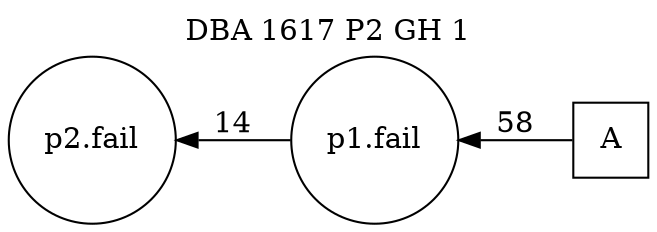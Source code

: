 digraph DBA_1617_P2_GH_1 {
labelloc="tl"
label= " DBA 1617 P2 GH 1 "
rankdir="RL";
graph [ size=" 10 , 10 !"]

"A" [shape="square" label="A"]
"p1.fail" [shape="circle" label="p1.fail"]
"p2.fail" [shape="circle" label="p2.fail"]
"A" -> "p1.fail" [ label=58]
"p1.fail" -> "p2.fail" [ label=14]
}
